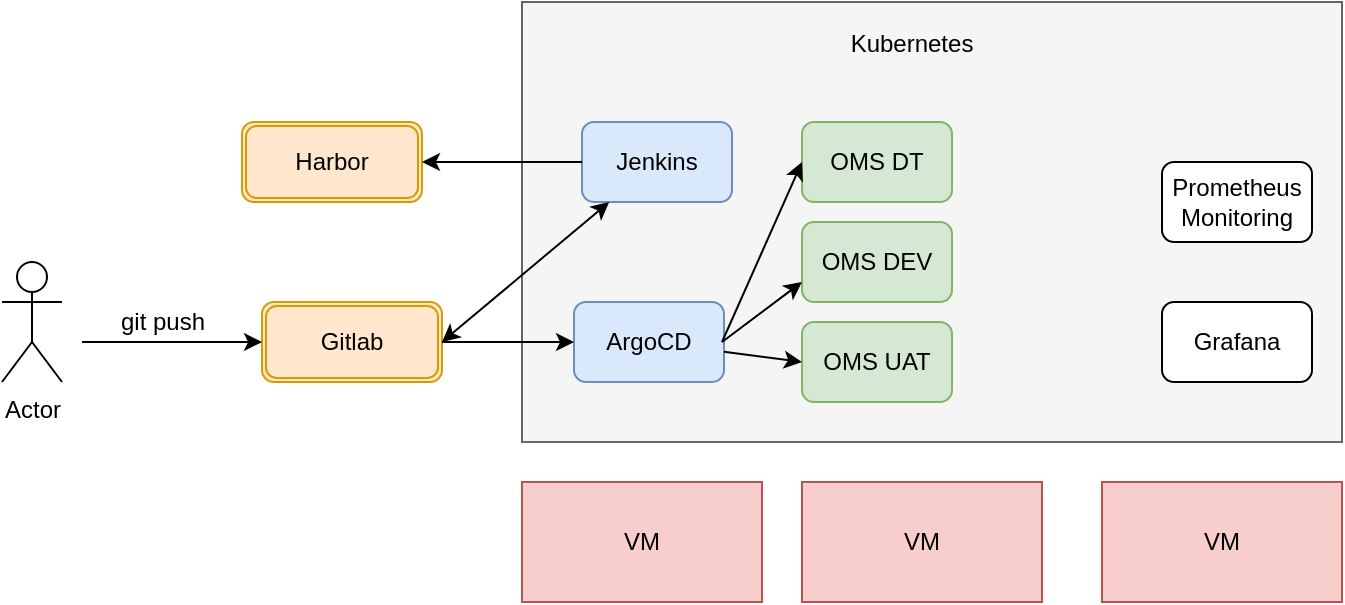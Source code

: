 <mxfile version="13.7.1" type="github">
  <diagram id="uevzfpadG8BJx-zsAJZ2" name="Page-1">
    <mxGraphModel dx="1343" dy="702" grid="1" gridSize="10" guides="1" tooltips="1" connect="1" arrows="1" fold="1" page="1" pageScale="1" pageWidth="827" pageHeight="1169" math="0" shadow="0">
      <root>
        <mxCell id="0" />
        <mxCell id="1" parent="0" />
        <mxCell id="7sBLjf1K2WScxn9F28ua-1" value="&lt;div&gt;VM&lt;/div&gt;" style="rounded=0;whiteSpace=wrap;html=1;fillColor=#f8cecc;strokeColor=#b85450;" vertex="1" parent="1">
          <mxGeometry x="350" y="440" width="120" height="60" as="geometry" />
        </mxCell>
        <mxCell id="7sBLjf1K2WScxn9F28ua-2" value="&lt;div&gt;VM&lt;/div&gt;" style="rounded=0;whiteSpace=wrap;html=1;fillColor=#f8cecc;strokeColor=#b85450;" vertex="1" parent="1">
          <mxGeometry x="490" y="440" width="120" height="60" as="geometry" />
        </mxCell>
        <mxCell id="7sBLjf1K2WScxn9F28ua-3" value="&lt;div&gt;VM&lt;/div&gt;" style="rounded=0;whiteSpace=wrap;html=1;fillColor=#f8cecc;strokeColor=#b85450;" vertex="1" parent="1">
          <mxGeometry x="640" y="440" width="120" height="60" as="geometry" />
        </mxCell>
        <mxCell id="7sBLjf1K2WScxn9F28ua-4" value="" style="rounded=0;whiteSpace=wrap;html=1;fillColor=#f5f5f5;strokeColor=#666666;fontColor=#333333;" vertex="1" parent="1">
          <mxGeometry x="350" y="200" width="410" height="220" as="geometry" />
        </mxCell>
        <mxCell id="7sBLjf1K2WScxn9F28ua-5" value="&lt;div&gt;Kubernetes&lt;/div&gt;" style="text;html=1;strokeColor=none;fillColor=none;align=center;verticalAlign=middle;whiteSpace=wrap;rounded=0;" vertex="1" parent="1">
          <mxGeometry x="525" y="211" width="40" height="20" as="geometry" />
        </mxCell>
        <mxCell id="7sBLjf1K2WScxn9F28ua-7" value="Jenkins" style="rounded=1;whiteSpace=wrap;html=1;fillColor=#dae8fc;strokeColor=#6c8ebf;" vertex="1" parent="1">
          <mxGeometry x="380" y="260" width="75" height="40" as="geometry" />
        </mxCell>
        <mxCell id="7sBLjf1K2WScxn9F28ua-8" value="ArgoCD" style="rounded=1;whiteSpace=wrap;html=1;fillColor=#dae8fc;strokeColor=#6c8ebf;" vertex="1" parent="1">
          <mxGeometry x="376" y="350" width="75" height="40" as="geometry" />
        </mxCell>
        <mxCell id="7sBLjf1K2WScxn9F28ua-9" value="&lt;div&gt;Prometheus&lt;/div&gt;&lt;div&gt;Monitoring&lt;br&gt;&lt;/div&gt;" style="rounded=1;whiteSpace=wrap;html=1;" vertex="1" parent="1">
          <mxGeometry x="670" y="280" width="75" height="40" as="geometry" />
        </mxCell>
        <mxCell id="7sBLjf1K2WScxn9F28ua-10" value="Grafana" style="rounded=1;whiteSpace=wrap;html=1;" vertex="1" parent="1">
          <mxGeometry x="670" y="350" width="75" height="40" as="geometry" />
        </mxCell>
        <mxCell id="7sBLjf1K2WScxn9F28ua-11" value="OMS DEV" style="rounded=1;whiteSpace=wrap;html=1;fillColor=#d5e8d4;strokeColor=#82b366;" vertex="1" parent="1">
          <mxGeometry x="490" y="310" width="75" height="40" as="geometry" />
        </mxCell>
        <mxCell id="7sBLjf1K2WScxn9F28ua-12" value="OMS DT" style="rounded=1;whiteSpace=wrap;html=1;fillColor=#d5e8d4;strokeColor=#82b366;" vertex="1" parent="1">
          <mxGeometry x="490" y="260" width="75" height="40" as="geometry" />
        </mxCell>
        <mxCell id="7sBLjf1K2WScxn9F28ua-13" value="OMS UAT" style="rounded=1;whiteSpace=wrap;html=1;fillColor=#d5e8d4;strokeColor=#82b366;" vertex="1" parent="1">
          <mxGeometry x="490" y="360" width="75" height="40" as="geometry" />
        </mxCell>
        <mxCell id="7sBLjf1K2WScxn9F28ua-14" value="Harbor" style="shape=ext;double=1;rounded=1;whiteSpace=wrap;html=1;fillColor=#ffe6cc;strokeColor=#d79b00;" vertex="1" parent="1">
          <mxGeometry x="210" y="260" width="90" height="40" as="geometry" />
        </mxCell>
        <mxCell id="7sBLjf1K2WScxn9F28ua-15" value="Gitlab" style="shape=ext;double=1;rounded=1;whiteSpace=wrap;html=1;fillColor=#ffe6cc;strokeColor=#d79b00;" vertex="1" parent="1">
          <mxGeometry x="220" y="350" width="90" height="40" as="geometry" />
        </mxCell>
        <mxCell id="7sBLjf1K2WScxn9F28ua-16" value="Actor" style="shape=umlActor;verticalLabelPosition=bottom;verticalAlign=top;html=1;outlineConnect=0;" vertex="1" parent="1">
          <mxGeometry x="90" y="330" width="30" height="60" as="geometry" />
        </mxCell>
        <mxCell id="7sBLjf1K2WScxn9F28ua-18" value="" style="endArrow=classic;html=1;entryX=0;entryY=0.5;entryDx=0;entryDy=0;" edge="1" parent="1" target="7sBLjf1K2WScxn9F28ua-15">
          <mxGeometry width="50" height="50" relative="1" as="geometry">
            <mxPoint x="130" y="370" as="sourcePoint" />
            <mxPoint x="180" y="360" as="targetPoint" />
          </mxGeometry>
        </mxCell>
        <mxCell id="7sBLjf1K2WScxn9F28ua-19" value="git push" style="text;html=1;align=center;verticalAlign=middle;resizable=0;points=[];autosize=1;" vertex="1" parent="1">
          <mxGeometry x="140" y="350" width="60" height="20" as="geometry" />
        </mxCell>
        <mxCell id="7sBLjf1K2WScxn9F28ua-21" value="" style="endArrow=classic;html=1;entryX=1;entryY=0.5;entryDx=0;entryDy=0;exitX=0;exitY=0.5;exitDx=0;exitDy=0;" edge="1" parent="1" source="7sBLjf1K2WScxn9F28ua-7" target="7sBLjf1K2WScxn9F28ua-14">
          <mxGeometry width="50" height="50" relative="1" as="geometry">
            <mxPoint x="350" y="350" as="sourcePoint" />
            <mxPoint x="400" y="300" as="targetPoint" />
          </mxGeometry>
        </mxCell>
        <mxCell id="7sBLjf1K2WScxn9F28ua-22" value="" style="endArrow=classic;startArrow=classic;html=1;exitX=1;exitY=0.5;exitDx=0;exitDy=0;" edge="1" parent="1" source="7sBLjf1K2WScxn9F28ua-15" target="7sBLjf1K2WScxn9F28ua-7">
          <mxGeometry width="50" height="50" relative="1" as="geometry">
            <mxPoint x="330" y="380" as="sourcePoint" />
            <mxPoint x="370" y="350" as="targetPoint" />
          </mxGeometry>
        </mxCell>
        <mxCell id="7sBLjf1K2WScxn9F28ua-23" value="" style="endArrow=classic;html=1;entryX=0;entryY=0.5;entryDx=0;entryDy=0;exitX=1;exitY=0.5;exitDx=0;exitDy=0;" edge="1" parent="1" source="7sBLjf1K2WScxn9F28ua-15" target="7sBLjf1K2WScxn9F28ua-8">
          <mxGeometry width="50" height="50" relative="1" as="geometry">
            <mxPoint x="140" y="220" as="sourcePoint" />
            <mxPoint x="190" y="170" as="targetPoint" />
          </mxGeometry>
        </mxCell>
        <mxCell id="7sBLjf1K2WScxn9F28ua-24" value="" style="endArrow=classic;html=1;entryX=0;entryY=0.5;entryDx=0;entryDy=0;" edge="1" parent="1" target="7sBLjf1K2WScxn9F28ua-12">
          <mxGeometry width="50" height="50" relative="1" as="geometry">
            <mxPoint x="450" y="370" as="sourcePoint" />
            <mxPoint x="500" y="330" as="targetPoint" />
          </mxGeometry>
        </mxCell>
        <mxCell id="7sBLjf1K2WScxn9F28ua-25" value="" style="endArrow=classic;html=1;entryX=0;entryY=0.75;entryDx=0;entryDy=0;" edge="1" parent="1" target="7sBLjf1K2WScxn9F28ua-11">
          <mxGeometry width="50" height="50" relative="1" as="geometry">
            <mxPoint x="450" y="370" as="sourcePoint" />
            <mxPoint x="510" y="340" as="targetPoint" />
          </mxGeometry>
        </mxCell>
        <mxCell id="7sBLjf1K2WScxn9F28ua-26" value="" style="endArrow=classic;html=1;entryX=0;entryY=0.5;entryDx=0;entryDy=0;" edge="1" parent="1" source="7sBLjf1K2WScxn9F28ua-8" target="7sBLjf1K2WScxn9F28ua-13">
          <mxGeometry width="50" height="50" relative="1" as="geometry">
            <mxPoint x="451" y="420" as="sourcePoint" />
            <mxPoint x="521.711" y="370" as="targetPoint" />
          </mxGeometry>
        </mxCell>
      </root>
    </mxGraphModel>
  </diagram>
</mxfile>
